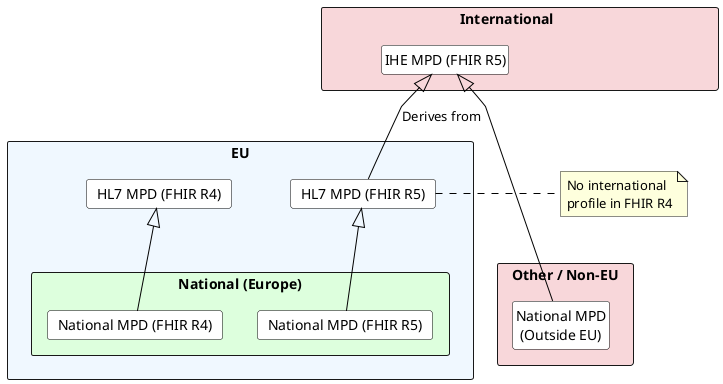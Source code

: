 @startuml
' Enable skinparams for background colors
skinparam backgroundColor White
skinparam linetype polyline
hide circle
hide stereotype
hide attribute
hide method


skinparam class {
    BackgroundColor White
    BorderColor Black
    ArrowColor Black
}

' Define packages with background color for each scope
package "                                    International                                           " as INT <<Rectangle>> {
    skinparam packageBackgroundColor #CCE5FF
    class "IHE MPD (FHIR R5)" as IHE_R5
}

package "EU"  as EU <<Rectangle>> #aliceblue {
    skinparam packageBackgroundColor #D4EDDA
    class "  HL7 MPD (FHIR R4)  " as HL7_R4
    class "  HL7 MPD (FHIR R5)  " as HL7_R5

    package "National (Europe)" as NAT <<Rectangle>> #dfd {
        skinparam packageBackgroundColor #FFF3CD
        class "  National MPD (FHIR R4)  " as Nat_R4
        class "  National MPD (FHIR R5)  " as Nat_R5
    }
    
}


package "  Other / Non-EU  " as INTL <<Rectangle>> {
    skinparam packageBackgroundColor #F8D7DA
    class "National MPD\n(Outside EU)" as OtherNat
}   

' Relationships / notes
'IHE_R5 <|-d[hidden]-> HL7_R4
IHE_R5 <|-d-- OtherNat
'INT -d[hidden]-> EU
HL7_R4 -r[hidden]-> HL7_R5 
HL7_R5 <|-- Nat_R5 
HL7_R4 <|-- Nat_R4 
IHE_R5 <|-d- HL7_R5 : Derives from

'NAT -r[hidden]- INTL: "            "
'Nat_R5 -r[hidden]- OtherNat : "                 \t\t\t       ";

'Note about absence of R4 for international
note right of HL7_R5
  No international
  profile in FHIR R4
end note

@enduml
